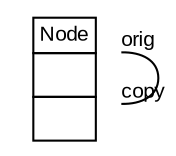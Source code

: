 
 digraph ClassDiagram {
    node [shape = none, fontsize = 10, fontname = "Arial"]; 
    edge [fontsize = 10, fontname = "Arial"];
    
    
    _Node [label=<<table border='0' cellborder='1' cellspacing='0'> <tr> <td HREF="../examples/org/sdmlib/examples/helloworld/Node.java">Node</td> </tr> <tr><td><table border='0' cellborder='0' cellspacing='0'> <tr><td> </td></tr> </table></td></tr> <tr><td><table border='0' cellborder='0' cellspacing='0'> <tr><td> </td></tr> </table></td></tr> </table>>];
    
    
    
    _Node -> _Node [headlabel = "copy" taillabel = "orig" arrowhead = "none" ];
}
